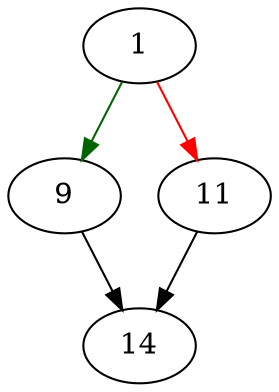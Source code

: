 strict digraph "sqlite3VdbeMemSetNull" {
	// Node definitions.
	1 [entry=true];
	9;
	11;
	14;

	// Edge definitions.
	1 -> 9 [
		color=darkgreen
		cond=true
	];
	1 -> 11 [
		color=red
		cond=false
	];
	9 -> 14;
	11 -> 14;
}